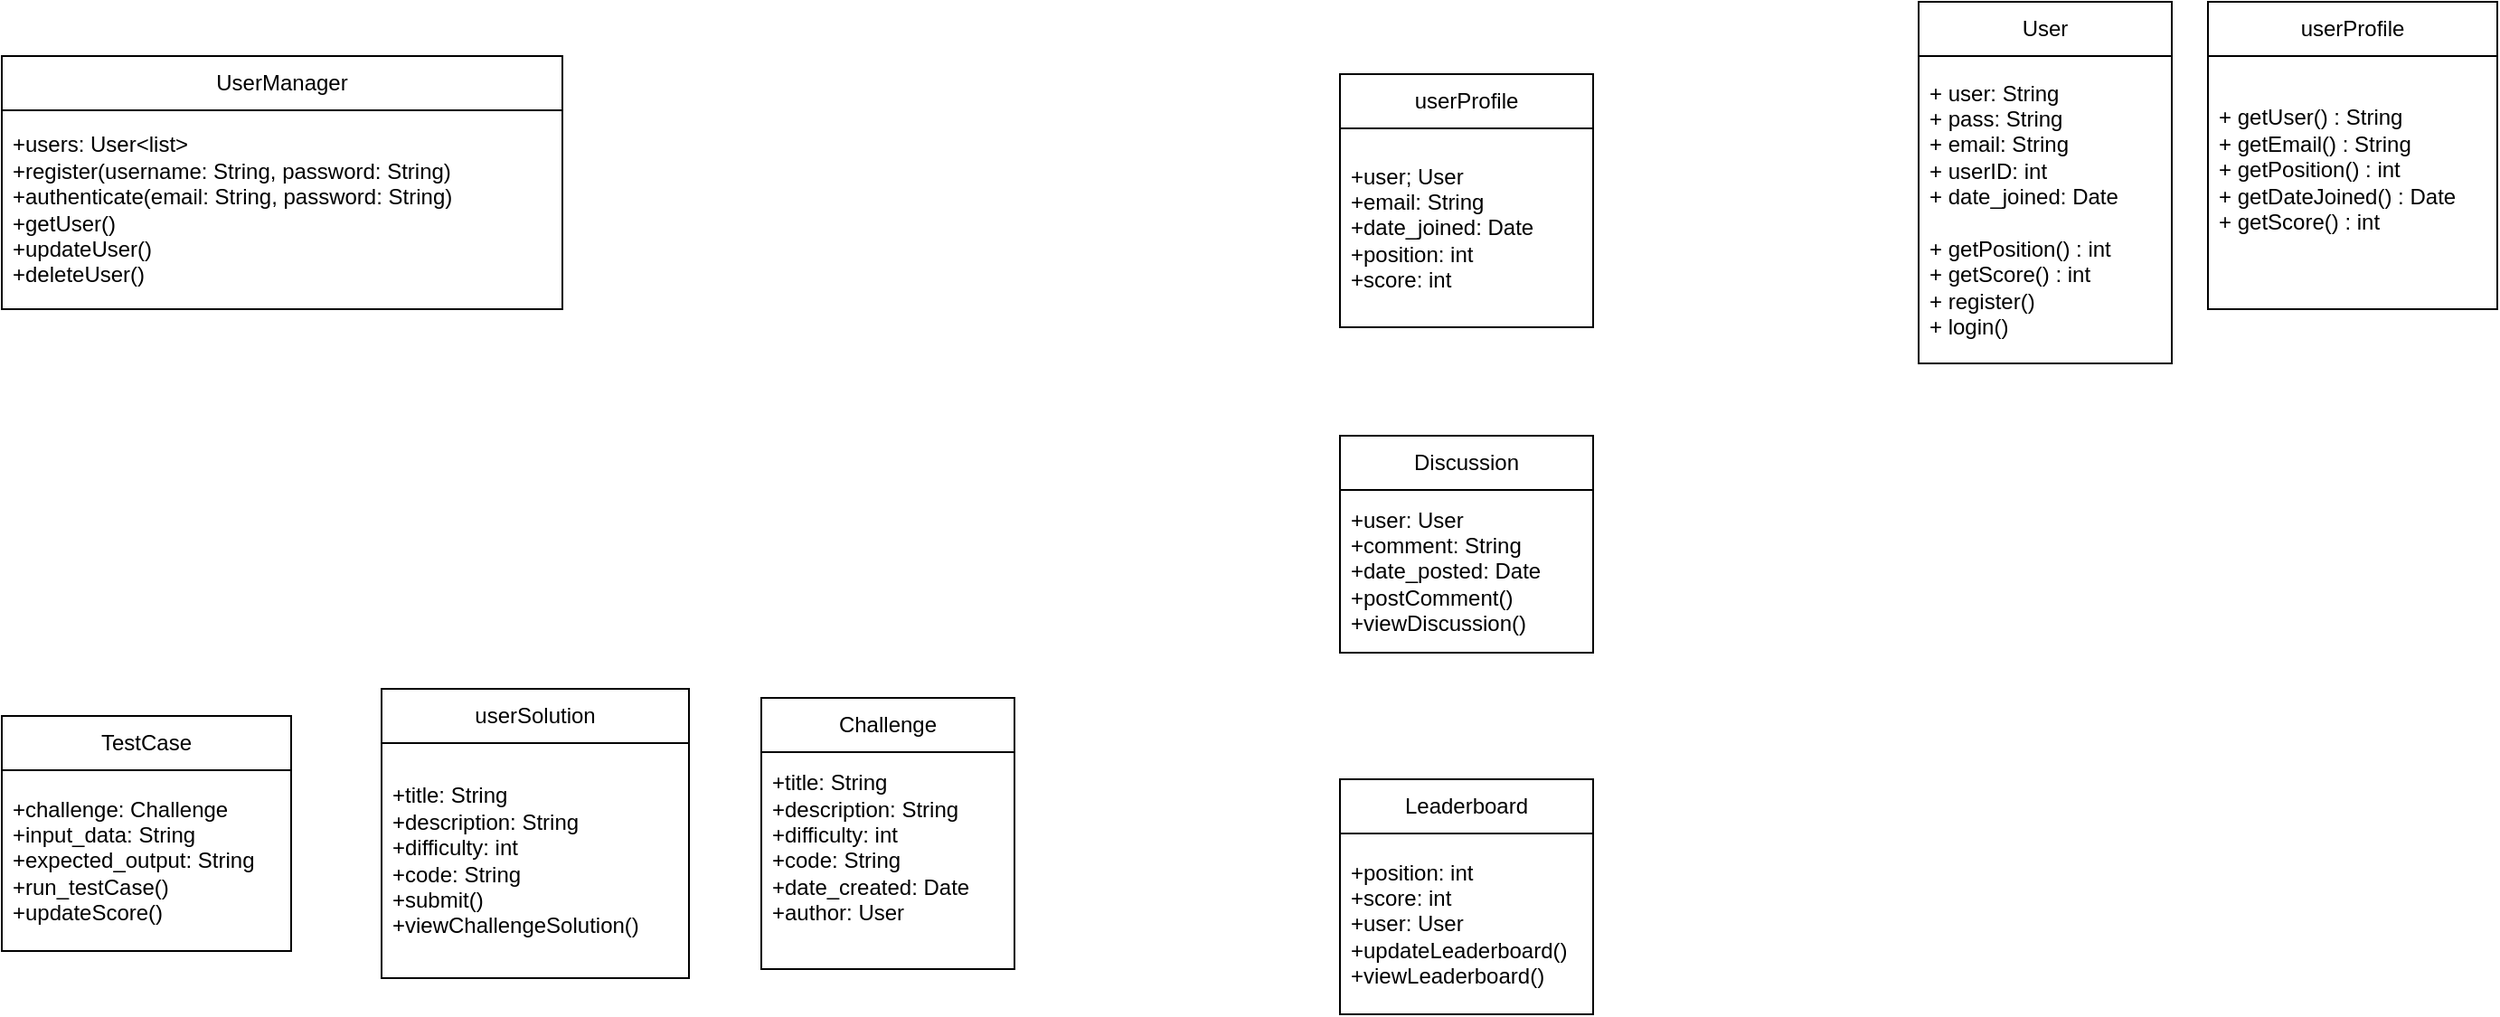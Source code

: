 <mxfile version="24.7.6">
  <diagram name="Page-1" id="u01eL8T2LCdluOudwLFy">
    <mxGraphModel dx="1111" dy="578" grid="1" gridSize="10" guides="1" tooltips="1" connect="1" arrows="1" fold="1" page="1" pageScale="1" pageWidth="850" pageHeight="1100" math="0" shadow="0">
      <root>
        <mxCell id="0" />
        <mxCell id="1" parent="0" />
        <mxCell id="AD_UT4TeYZ6WEzwYOdvF-2" value="UserManager" style="swimlane;fontStyle=0;childLayout=stackLayout;horizontal=1;startSize=30;horizontalStack=0;resizeParent=1;resizeParentMax=0;resizeLast=0;collapsible=1;marginBottom=0;whiteSpace=wrap;html=1;" parent="1" vertex="1">
          <mxGeometry x="20" y="40" width="310" height="140" as="geometry" />
        </mxCell>
        <mxCell id="AD_UT4TeYZ6WEzwYOdvF-3" value="+users: User&amp;lt;list&amp;gt;&lt;div&gt;+register(username: String, password: String)&lt;/div&gt;&lt;div&gt;+authenticate(email: String, password: String)&lt;/div&gt;&lt;div&gt;+getUser()&lt;/div&gt;&lt;div&gt;+updateUser()&lt;/div&gt;&lt;div&gt;+deleteUser()&lt;/div&gt;" style="text;strokeColor=none;fillColor=none;align=left;verticalAlign=middle;spacingLeft=4;spacingRight=4;overflow=hidden;points=[[0,0.5],[1,0.5]];portConstraint=eastwest;rotatable=0;whiteSpace=wrap;html=1;" parent="AD_UT4TeYZ6WEzwYOdvF-2" vertex="1">
          <mxGeometry y="30" width="310" height="110" as="geometry" />
        </mxCell>
        <mxCell id="AD_UT4TeYZ6WEzwYOdvF-10" value="Leaderboard" style="swimlane;fontStyle=0;childLayout=stackLayout;horizontal=1;startSize=30;horizontalStack=0;resizeParent=1;resizeParentMax=0;resizeLast=0;collapsible=1;marginBottom=0;whiteSpace=wrap;html=1;" parent="1" vertex="1">
          <mxGeometry x="760" y="440" width="140" height="130" as="geometry" />
        </mxCell>
        <mxCell id="AD_UT4TeYZ6WEzwYOdvF-11" value="+position: int&lt;div&gt;+score: int&lt;/div&gt;&lt;div&gt;+user: User&lt;/div&gt;&lt;div&gt;+updateLeaderboard()&lt;/div&gt;&lt;div&gt;+viewLeaderboard()&lt;/div&gt;" style="text;strokeColor=none;fillColor=none;align=left;verticalAlign=middle;spacingLeft=4;spacingRight=4;overflow=hidden;points=[[0,0.5],[1,0.5]];portConstraint=eastwest;rotatable=0;whiteSpace=wrap;html=1;" parent="AD_UT4TeYZ6WEzwYOdvF-10" vertex="1">
          <mxGeometry y="30" width="140" height="100" as="geometry" />
        </mxCell>
        <mxCell id="AD_UT4TeYZ6WEzwYOdvF-14" value="Challenge" style="swimlane;fontStyle=0;childLayout=stackLayout;horizontal=1;startSize=30;horizontalStack=0;resizeParent=1;resizeParentMax=0;resizeLast=0;collapsible=1;marginBottom=0;whiteSpace=wrap;html=1;" parent="1" vertex="1">
          <mxGeometry x="440" y="395" width="140" height="150" as="geometry" />
        </mxCell>
        <mxCell id="AD_UT4TeYZ6WEzwYOdvF-15" value="+title: String&lt;div&gt;+description: String&lt;/div&gt;&lt;div&gt;+difficulty: int&lt;/div&gt;&lt;div&gt;+code: String&lt;/div&gt;&lt;div&gt;+date_created: Date&lt;/div&gt;&lt;div&gt;+author: User&lt;/div&gt;&lt;div&gt;&lt;br&gt;&lt;/div&gt;" style="text;strokeColor=none;fillColor=none;align=left;verticalAlign=middle;spacingLeft=4;spacingRight=4;overflow=hidden;points=[[0,0.5],[1,0.5]];portConstraint=eastwest;rotatable=0;whiteSpace=wrap;html=1;" parent="AD_UT4TeYZ6WEzwYOdvF-14" vertex="1">
          <mxGeometry y="30" width="140" height="120" as="geometry" />
        </mxCell>
        <mxCell id="AD_UT4TeYZ6WEzwYOdvF-22" value="userSolution" style="swimlane;fontStyle=0;childLayout=stackLayout;horizontal=1;startSize=30;horizontalStack=0;resizeParent=1;resizeParentMax=0;resizeLast=0;collapsible=1;marginBottom=0;whiteSpace=wrap;html=1;" parent="1" vertex="1">
          <mxGeometry x="230" y="390" width="170" height="160" as="geometry" />
        </mxCell>
        <mxCell id="AD_UT4TeYZ6WEzwYOdvF-23" value="+title: String&lt;div&gt;+description: String&lt;/div&gt;&lt;div&gt;+difficulty: int&lt;/div&gt;&lt;div&gt;+code: String&lt;/div&gt;&lt;div&gt;+submit()&lt;/div&gt;&lt;div&gt;+viewChallengeSolution()&lt;/div&gt;" style="text;strokeColor=none;fillColor=none;align=left;verticalAlign=middle;spacingLeft=4;spacingRight=4;overflow=hidden;points=[[0,0.5],[1,0.5]];portConstraint=eastwest;rotatable=0;whiteSpace=wrap;html=1;" parent="AD_UT4TeYZ6WEzwYOdvF-22" vertex="1">
          <mxGeometry y="30" width="170" height="130" as="geometry" />
        </mxCell>
        <mxCell id="AD_UT4TeYZ6WEzwYOdvF-26" value="TestCase" style="swimlane;fontStyle=0;childLayout=stackLayout;horizontal=1;startSize=30;horizontalStack=0;resizeParent=1;resizeParentMax=0;resizeLast=0;collapsible=1;marginBottom=0;whiteSpace=wrap;html=1;" parent="1" vertex="1">
          <mxGeometry x="20" y="405" width="160" height="130" as="geometry" />
        </mxCell>
        <mxCell id="AD_UT4TeYZ6WEzwYOdvF-27" value="+challenge: Challenge&lt;div&gt;+input_data: String&lt;/div&gt;&lt;div&gt;+expected_output: String&amp;nbsp;&lt;/div&gt;&lt;div&gt;+run_testCase()&lt;/div&gt;&lt;div&gt;+updateScore()&lt;/div&gt;" style="text;strokeColor=none;fillColor=none;align=left;verticalAlign=middle;spacingLeft=4;spacingRight=4;overflow=hidden;points=[[0,0.5],[1,0.5]];portConstraint=eastwest;rotatable=0;whiteSpace=wrap;html=1;" parent="AD_UT4TeYZ6WEzwYOdvF-26" vertex="1">
          <mxGeometry y="30" width="160" height="100" as="geometry" />
        </mxCell>
        <mxCell id="AD_UT4TeYZ6WEzwYOdvF-30" value="Discussion" style="swimlane;fontStyle=0;childLayout=stackLayout;horizontal=1;startSize=30;horizontalStack=0;resizeParent=1;resizeParentMax=0;resizeLast=0;collapsible=1;marginBottom=0;whiteSpace=wrap;html=1;" parent="1" vertex="1">
          <mxGeometry x="760" y="250" width="140" height="120" as="geometry" />
        </mxCell>
        <mxCell id="AD_UT4TeYZ6WEzwYOdvF-31" value="+user: User&lt;div&gt;+comment: String&lt;/div&gt;&lt;div&gt;+date_posted: Date&lt;/div&gt;&lt;div&gt;+postComment()&lt;/div&gt;&lt;div&gt;+viewDiscussion()&lt;/div&gt;" style="text;strokeColor=none;fillColor=none;align=left;verticalAlign=middle;spacingLeft=4;spacingRight=4;overflow=hidden;points=[[0,0.5],[1,0.5]];portConstraint=eastwest;rotatable=0;whiteSpace=wrap;html=1;" parent="AD_UT4TeYZ6WEzwYOdvF-30" vertex="1">
          <mxGeometry y="30" width="140" height="90" as="geometry" />
        </mxCell>
        <mxCell id="AD_UT4TeYZ6WEzwYOdvF-36" value="userProfile" style="swimlane;fontStyle=0;childLayout=stackLayout;horizontal=1;startSize=30;horizontalStack=0;resizeParent=1;resizeParentMax=0;resizeLast=0;collapsible=1;marginBottom=0;whiteSpace=wrap;html=1;" parent="1" vertex="1">
          <mxGeometry x="760" y="50" width="140" height="140" as="geometry" />
        </mxCell>
        <mxCell id="AD_UT4TeYZ6WEzwYOdvF-37" value="+user; User&lt;div&gt;+email: String&lt;/div&gt;&lt;div&gt;+date_joined: Date&lt;/div&gt;&lt;div&gt;+position: int&lt;/div&gt;&lt;div&gt;+score: int&lt;/div&gt;" style="text;strokeColor=none;fillColor=none;align=left;verticalAlign=middle;spacingLeft=4;spacingRight=4;overflow=hidden;points=[[0,0.5],[1,0.5]];portConstraint=eastwest;rotatable=0;whiteSpace=wrap;html=1;" parent="AD_UT4TeYZ6WEzwYOdvF-36" vertex="1">
          <mxGeometry y="30" width="140" height="110" as="geometry" />
        </mxCell>
        <mxCell id="tykuztvJxobjOQb9VciZ-1" value="User" style="swimlane;fontStyle=0;childLayout=stackLayout;horizontal=1;startSize=30;horizontalStack=0;resizeParent=1;resizeParentMax=0;resizeLast=0;collapsible=1;marginBottom=0;whiteSpace=wrap;html=1;" vertex="1" parent="1">
          <mxGeometry x="1080" y="10" width="140" height="200" as="geometry" />
        </mxCell>
        <mxCell id="tykuztvJxobjOQb9VciZ-2" value="+ user: String&lt;div&gt;+ pass: String&lt;/div&gt;&lt;div&gt;+ email: String&lt;/div&gt;&lt;div&gt;+ userID: int&lt;/div&gt;&lt;div&gt;+ date_joined: Date&lt;/div&gt;&lt;div&gt;&lt;br&gt;&lt;/div&gt;&lt;div&gt;+ getPosition() : int&lt;/div&gt;&lt;div&gt;+ getScore() : int&lt;/div&gt;&lt;div&gt;+ register()&lt;/div&gt;&lt;div&gt;+ login()&lt;/div&gt;" style="text;strokeColor=none;fillColor=none;align=left;verticalAlign=middle;spacingLeft=4;spacingRight=4;overflow=hidden;points=[[0,0.5],[1,0.5]];portConstraint=eastwest;rotatable=0;whiteSpace=wrap;html=1;" vertex="1" parent="tykuztvJxobjOQb9VciZ-1">
          <mxGeometry y="30" width="140" height="170" as="geometry" />
        </mxCell>
        <mxCell id="tykuztvJxobjOQb9VciZ-5" value="userProfile" style="swimlane;fontStyle=0;childLayout=stackLayout;horizontal=1;startSize=30;horizontalStack=0;resizeParent=1;resizeParentMax=0;resizeLast=0;collapsible=1;marginBottom=0;whiteSpace=wrap;html=1;" vertex="1" parent="1">
          <mxGeometry x="1240" y="10" width="160" height="170" as="geometry" />
        </mxCell>
        <mxCell id="tykuztvJxobjOQb9VciZ-6" value="+ getUser() : String&lt;div&gt;+ getEmail() : String&lt;/div&gt;&lt;div&gt;+ getPosition() : int&lt;/div&gt;&lt;div&gt;+ getDateJoined() : Date&lt;/div&gt;&lt;div&gt;+ getScore() : int&lt;br&gt;&lt;div&gt;&lt;br&gt;&lt;/div&gt;&lt;/div&gt;" style="text;strokeColor=none;fillColor=none;align=left;verticalAlign=middle;spacingLeft=4;spacingRight=4;overflow=hidden;points=[[0,0.5],[1,0.5]];portConstraint=eastwest;rotatable=0;whiteSpace=wrap;html=1;" vertex="1" parent="tykuztvJxobjOQb9VciZ-5">
          <mxGeometry y="30" width="160" height="140" as="geometry" />
        </mxCell>
      </root>
    </mxGraphModel>
  </diagram>
</mxfile>
